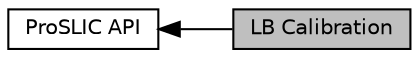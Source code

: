 digraph "LB Calibration"
{
  edge [fontname="Helvetica",fontsize="10",labelfontname="Helvetica",labelfontsize="10"];
  node [fontname="Helvetica",fontsize="10",shape=record];
  rankdir=LR;
  Node1 [label="ProSLIC API",height=0.2,width=0.4,color="black", fillcolor="white", style="filled",URL="$group___pro_s_l_i_c___a_p_i.html"];
  Node0 [label="LB Calibration",height=0.2,width=0.4,color="black", fillcolor="grey75", style="filled", fontcolor="black"];
  Node1->Node0 [shape=plaintext, dir="back", style="solid"];
}
